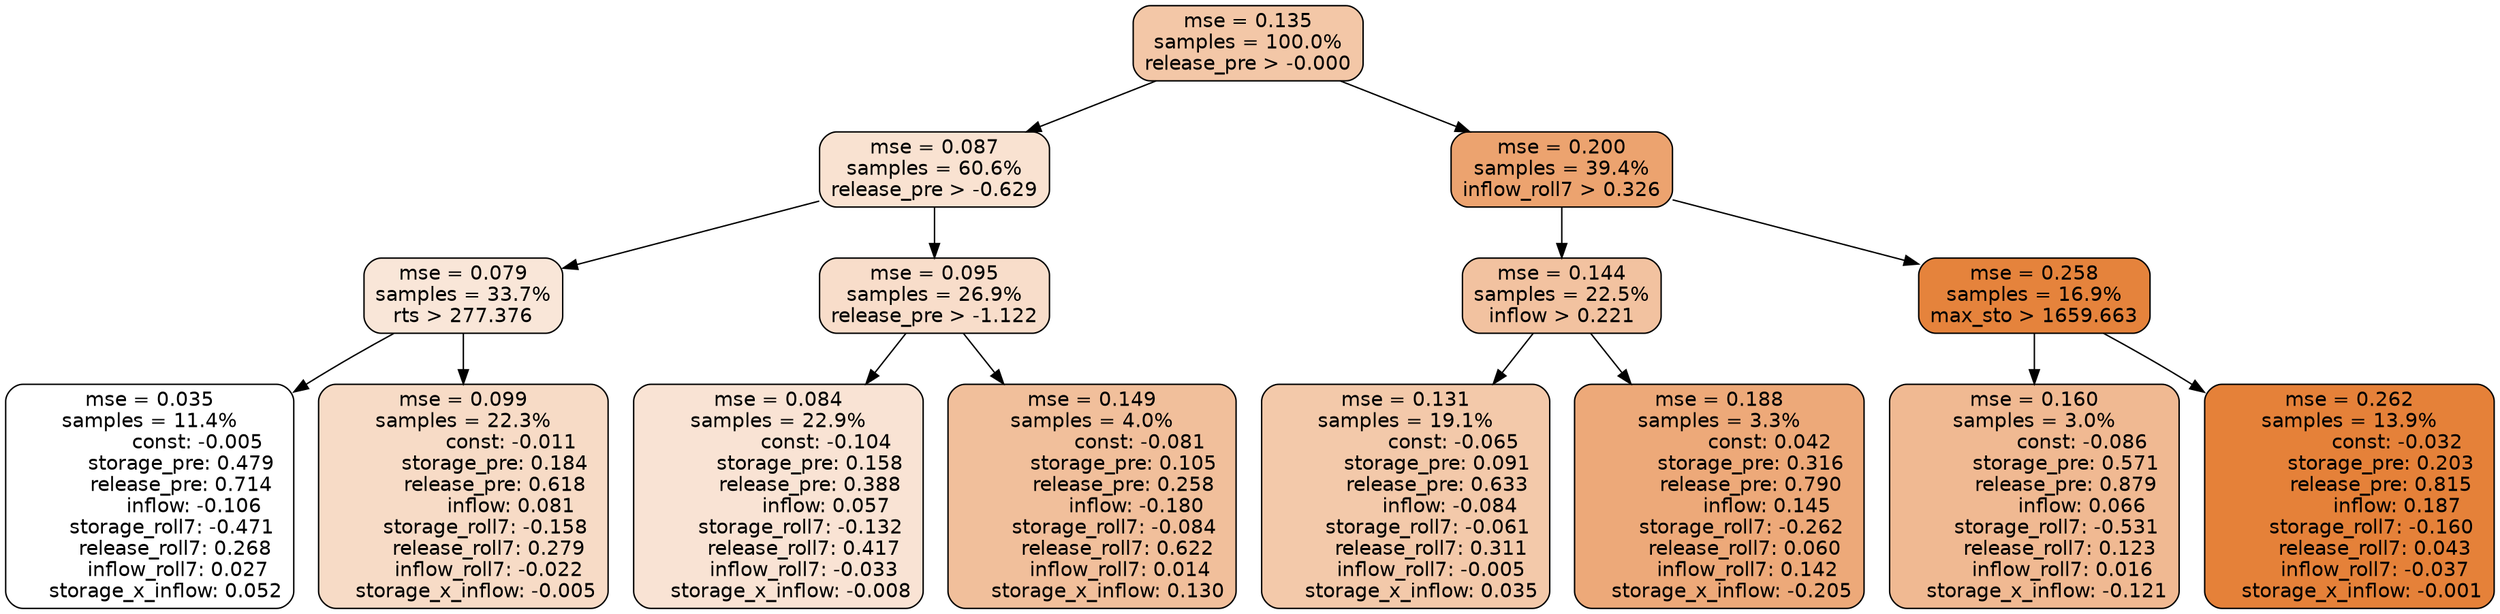 digraph tree {
node [shape=rectangle, style="filled, rounded", color="black", fontname=helvetica] ;
edge [fontname=helvetica] ;
	"0" [label="mse = 0.135
samples = 100.0%
release_pre > -0.000", fillcolor="#f3c7a7"]
	"1" [label="mse = 0.087
samples = 60.6%
release_pre > -0.629", fillcolor="#f9e2d1"]
	"8" [label="mse = 0.200
samples = 39.4%
inflow_roll7 > 0.326", fillcolor="#eca36f"]
	"5" [label="mse = 0.079
samples = 33.7%
rts > 277.376", fillcolor="#f9e6d8"]
	"2" [label="mse = 0.095
samples = 26.9%
release_pre > -1.122", fillcolor="#f8ddca"]
	"9" [label="mse = 0.144
samples = 22.5%
inflow > 0.221", fillcolor="#f2c2a0"]
	"12" [label="mse = 0.258
samples = 16.9%
max_sto > 1659.663", fillcolor="#e5833c"]
	"7" [label="mse = 0.035
samples = 11.4%
               const: -0.005
          storage_pre: 0.479
          release_pre: 0.714
              inflow: -0.106
       storage_roll7: -0.471
        release_roll7: 0.268
         inflow_roll7: 0.027
     storage_x_inflow: 0.052", fillcolor="#ffffff"]
	"6" [label="mse = 0.099
samples = 22.3%
               const: -0.011
          storage_pre: 0.184
          release_pre: 0.618
               inflow: 0.081
       storage_roll7: -0.158
        release_roll7: 0.279
        inflow_roll7: -0.022
    storage_x_inflow: -0.005", fillcolor="#f7dbc6"]
	"4" [label="mse = 0.084
samples = 22.9%
               const: -0.104
          storage_pre: 0.158
          release_pre: 0.388
               inflow: 0.057
       storage_roll7: -0.132
        release_roll7: 0.417
        inflow_roll7: -0.033
    storage_x_inflow: -0.008", fillcolor="#f9e3d4"]
	"3" [label="mse = 0.149
samples = 4.0%
               const: -0.081
          storage_pre: 0.105
          release_pre: 0.258
              inflow: -0.180
       storage_roll7: -0.084
        release_roll7: 0.622
         inflow_roll7: 0.014
     storage_x_inflow: 0.130", fillcolor="#f1bf9b"]
	"10" [label="mse = 0.131
samples = 19.1%
               const: -0.065
          storage_pre: 0.091
          release_pre: 0.633
              inflow: -0.084
       storage_roll7: -0.061
        release_roll7: 0.311
        inflow_roll7: -0.005
     storage_x_inflow: 0.035", fillcolor="#f3c9aa"]
	"11" [label="mse = 0.188
samples = 3.3%
                const: 0.042
          storage_pre: 0.316
          release_pre: 0.790
               inflow: 0.145
       storage_roll7: -0.262
        release_roll7: 0.060
         inflow_roll7: 0.142
    storage_x_inflow: -0.205", fillcolor="#eda979"]
	"14" [label="mse = 0.160
samples = 3.0%
               const: -0.086
          storage_pre: 0.571
          release_pre: 0.879
               inflow: 0.066
       storage_roll7: -0.531
        release_roll7: 0.123
         inflow_roll7: 0.016
    storage_x_inflow: -0.121", fillcolor="#f0b992"]
	"13" [label="mse = 0.262
samples = 13.9%
               const: -0.032
          storage_pre: 0.203
          release_pre: 0.815
               inflow: 0.187
       storage_roll7: -0.160
        release_roll7: 0.043
        inflow_roll7: -0.037
    storage_x_inflow: -0.001", fillcolor="#e58139"]

	"0" -> "1"
	"0" -> "8"
	"1" -> "2"
	"1" -> "5"
	"8" -> "9"
	"8" -> "12"
	"5" -> "6"
	"5" -> "7"
	"2" -> "3"
	"2" -> "4"
	"9" -> "10"
	"9" -> "11"
	"12" -> "13"
	"12" -> "14"
}